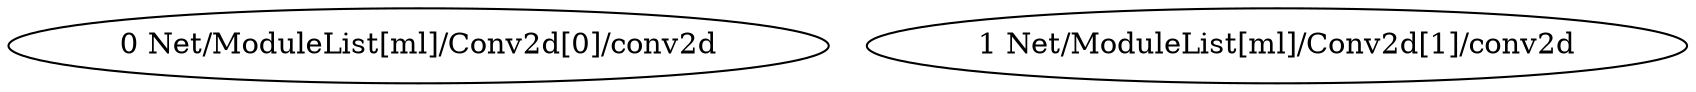 strict digraph  {
"0 Net/ModuleList[ml]/Conv2d[0]/conv2d" [id=0, scope="Net/ModuleList[ml]/Conv2d[0]", type=conv2d];
"1 Net/ModuleList[ml]/Conv2d[1]/conv2d" [id=1, scope="Net/ModuleList[ml]/Conv2d[1]", type=conv2d];
}

